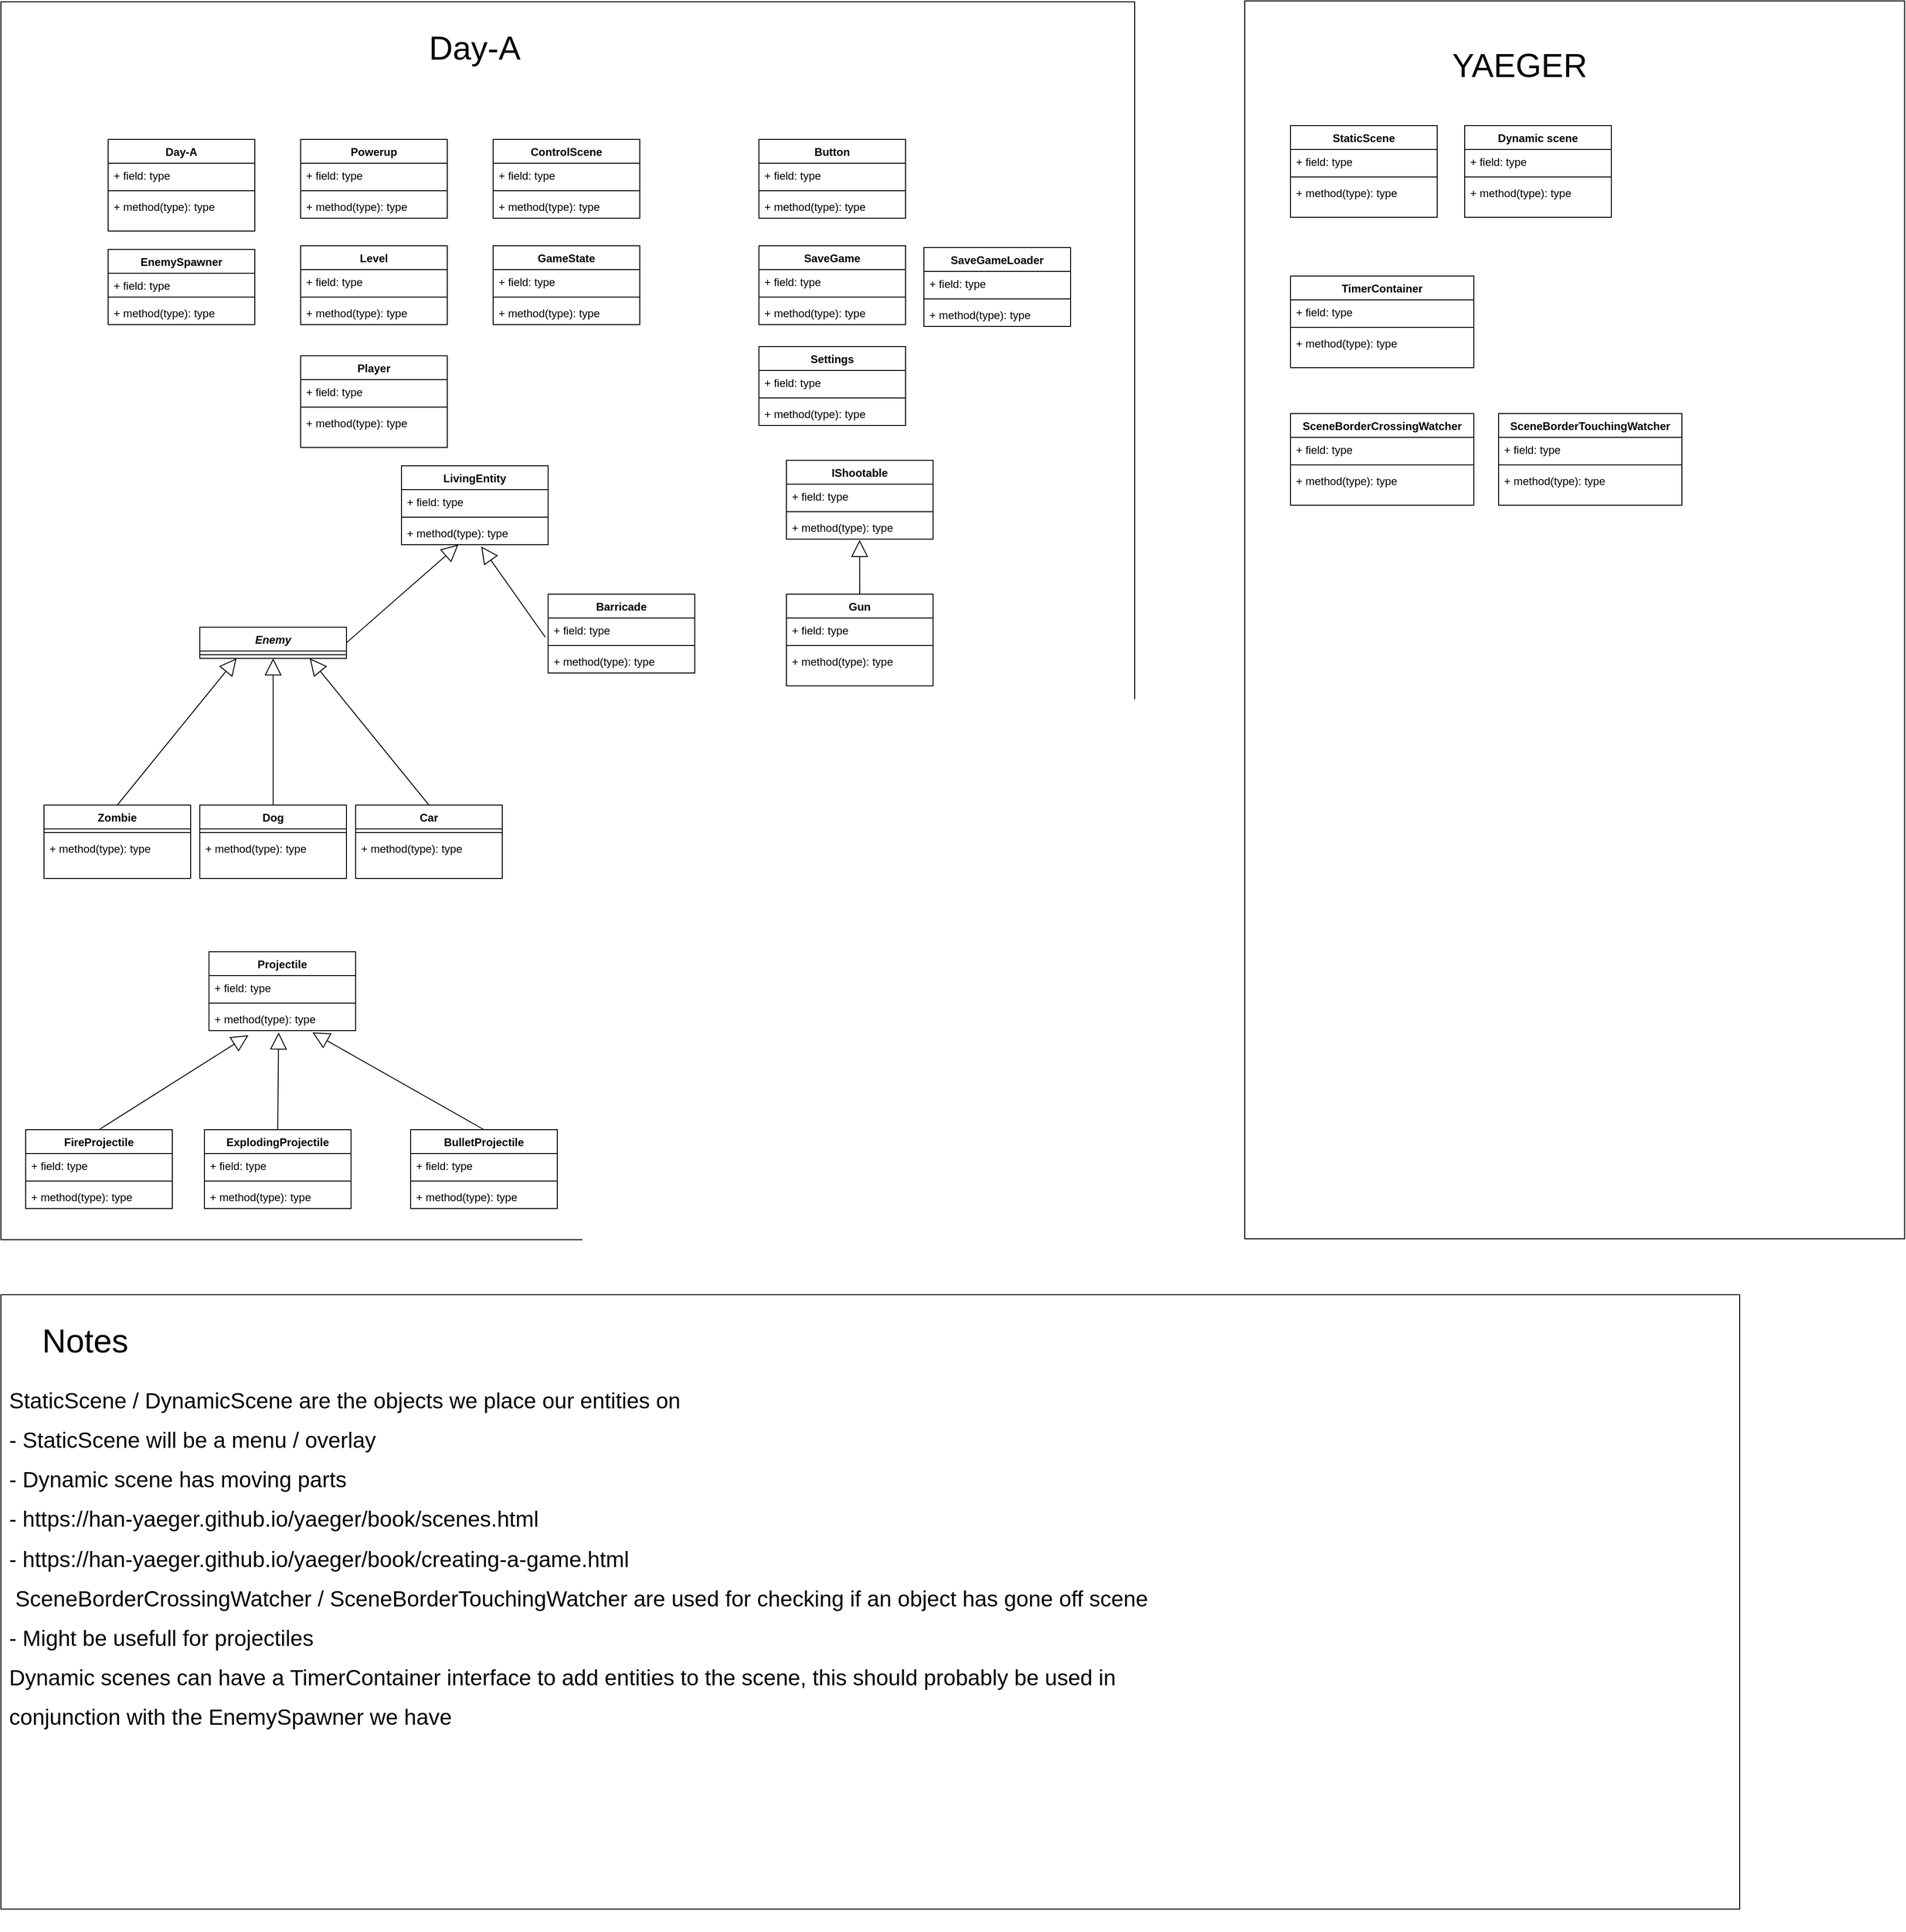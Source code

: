 <mxfile version="16.6.6" type="device"><diagram id="5LoccgN61xPdY9y1L4pC" name="Page-1"><mxGraphModel dx="3773" dy="2786" grid="1" gridSize="10" guides="1" tooltips="1" connect="1" arrows="1" fold="1" page="1" pageScale="1" pageWidth="827" pageHeight="1169" math="0" shadow="0"><root><mxCell id="0"/><mxCell id="1" parent="0"/><mxCell id="yVR33be_TMwlWNIB3A---3" value="" style="rounded=0;whiteSpace=wrap;html=1;fontSize=36;" vertex="1" parent="1"><mxGeometry x="530" y="-181" width="720" height="1350" as="geometry"/></mxCell><mxCell id="yVR33be_TMwlWNIB3A---1" value="" style="rounded=0;whiteSpace=wrap;html=1;" vertex="1" parent="1"><mxGeometry x="-827" y="-180" width="1237" height="1350" as="geometry"/></mxCell><mxCell id="rRgUCX8sxpJ9eBNvkMSi-1" value="Day-A" style="swimlane;fontStyle=1;align=center;verticalAlign=top;childLayout=stackLayout;horizontal=1;startSize=26;horizontalStack=0;resizeParent=1;resizeParentMax=0;resizeLast=0;collapsible=1;marginBottom=0;" parent="1" vertex="1"><mxGeometry x="-710" y="-30" width="160" height="100" as="geometry"/></mxCell><mxCell id="rRgUCX8sxpJ9eBNvkMSi-2" value="+ field: type" style="text;strokeColor=none;fillColor=none;align=left;verticalAlign=top;spacingLeft=4;spacingRight=4;overflow=hidden;rotatable=0;points=[[0,0.5],[1,0.5]];portConstraint=eastwest;" parent="rRgUCX8sxpJ9eBNvkMSi-1" vertex="1"><mxGeometry y="26" width="160" height="26" as="geometry"/></mxCell><mxCell id="rRgUCX8sxpJ9eBNvkMSi-3" value="" style="line;strokeWidth=1;fillColor=none;align=left;verticalAlign=middle;spacingTop=-1;spacingLeft=3;spacingRight=3;rotatable=0;labelPosition=right;points=[];portConstraint=eastwest;" parent="rRgUCX8sxpJ9eBNvkMSi-1" vertex="1"><mxGeometry y="52" width="160" height="8" as="geometry"/></mxCell><mxCell id="rRgUCX8sxpJ9eBNvkMSi-4" value="+ method(type): type" style="text;strokeColor=none;fillColor=none;align=left;verticalAlign=top;spacingLeft=4;spacingRight=4;overflow=hidden;rotatable=0;points=[[0,0.5],[1,0.5]];portConstraint=eastwest;" parent="rRgUCX8sxpJ9eBNvkMSi-1" vertex="1"><mxGeometry y="60" width="160" height="40" as="geometry"/></mxCell><mxCell id="rRgUCX8sxpJ9eBNvkMSi-5" value="Enemy" style="swimlane;fontStyle=3;align=center;verticalAlign=top;childLayout=stackLayout;horizontal=1;startSize=26;horizontalStack=0;resizeParent=1;resizeParentMax=0;resizeLast=0;collapsible=1;marginBottom=0;" parent="1" vertex="1"><mxGeometry x="-610" y="502" width="160" height="34" as="geometry"/></mxCell><mxCell id="rRgUCX8sxpJ9eBNvkMSi-7" value="" style="line;strokeWidth=1;fillColor=none;align=left;verticalAlign=middle;spacingTop=-1;spacingLeft=3;spacingRight=3;rotatable=0;labelPosition=right;points=[];portConstraint=eastwest;" parent="rRgUCX8sxpJ9eBNvkMSi-5" vertex="1"><mxGeometry y="26" width="160" height="8" as="geometry"/></mxCell><mxCell id="rRgUCX8sxpJ9eBNvkMSi-13" value="Player" style="swimlane;fontStyle=1;align=center;verticalAlign=top;childLayout=stackLayout;horizontal=1;startSize=26;horizontalStack=0;resizeParent=1;resizeParentMax=0;resizeLast=0;collapsible=1;marginBottom=0;" parent="1" vertex="1"><mxGeometry x="-500" y="206" width="160" height="100" as="geometry"/></mxCell><mxCell id="rRgUCX8sxpJ9eBNvkMSi-14" value="+ field: type" style="text;strokeColor=none;fillColor=none;align=left;verticalAlign=top;spacingLeft=4;spacingRight=4;overflow=hidden;rotatable=0;points=[[0,0.5],[1,0.5]];portConstraint=eastwest;" parent="rRgUCX8sxpJ9eBNvkMSi-13" vertex="1"><mxGeometry y="26" width="160" height="26" as="geometry"/></mxCell><mxCell id="rRgUCX8sxpJ9eBNvkMSi-15" value="" style="line;strokeWidth=1;fillColor=none;align=left;verticalAlign=middle;spacingTop=-1;spacingLeft=3;spacingRight=3;rotatable=0;labelPosition=right;points=[];portConstraint=eastwest;" parent="rRgUCX8sxpJ9eBNvkMSi-13" vertex="1"><mxGeometry y="52" width="160" height="8" as="geometry"/></mxCell><mxCell id="rRgUCX8sxpJ9eBNvkMSi-16" value="+ method(type): type" style="text;strokeColor=none;fillColor=none;align=left;verticalAlign=top;spacingLeft=4;spacingRight=4;overflow=hidden;rotatable=0;points=[[0,0.5],[1,0.5]];portConstraint=eastwest;" parent="rRgUCX8sxpJ9eBNvkMSi-13" vertex="1"><mxGeometry y="60" width="160" height="40" as="geometry"/></mxCell><mxCell id="rRgUCX8sxpJ9eBNvkMSi-17" value="Barricade" style="swimlane;fontStyle=1;align=center;verticalAlign=top;childLayout=stackLayout;horizontal=1;startSize=26;horizontalStack=0;resizeParent=1;resizeParentMax=0;resizeLast=0;collapsible=1;marginBottom=0;" parent="1" vertex="1"><mxGeometry x="-230" y="466" width="160" height="86" as="geometry"/></mxCell><mxCell id="rRgUCX8sxpJ9eBNvkMSi-18" value="+ field: type" style="text;strokeColor=none;fillColor=none;align=left;verticalAlign=top;spacingLeft=4;spacingRight=4;overflow=hidden;rotatable=0;points=[[0,0.5],[1,0.5]];portConstraint=eastwest;" parent="rRgUCX8sxpJ9eBNvkMSi-17" vertex="1"><mxGeometry y="26" width="160" height="26" as="geometry"/></mxCell><mxCell id="rRgUCX8sxpJ9eBNvkMSi-19" value="" style="line;strokeWidth=1;fillColor=none;align=left;verticalAlign=middle;spacingTop=-1;spacingLeft=3;spacingRight=3;rotatable=0;labelPosition=right;points=[];portConstraint=eastwest;" parent="rRgUCX8sxpJ9eBNvkMSi-17" vertex="1"><mxGeometry y="52" width="160" height="8" as="geometry"/></mxCell><mxCell id="rRgUCX8sxpJ9eBNvkMSi-20" value="+ method(type): type" style="text;strokeColor=none;fillColor=none;align=left;verticalAlign=top;spacingLeft=4;spacingRight=4;overflow=hidden;rotatable=0;points=[[0,0.5],[1,0.5]];portConstraint=eastwest;" parent="rRgUCX8sxpJ9eBNvkMSi-17" vertex="1"><mxGeometry y="60" width="160" height="26" as="geometry"/></mxCell><mxCell id="rRgUCX8sxpJ9eBNvkMSi-21" value="Level" style="swimlane;fontStyle=1;align=center;verticalAlign=top;childLayout=stackLayout;horizontal=1;startSize=26;horizontalStack=0;resizeParent=1;resizeParentMax=0;resizeLast=0;collapsible=1;marginBottom=0;" parent="1" vertex="1"><mxGeometry x="-500" y="86" width="160" height="86" as="geometry"/></mxCell><mxCell id="rRgUCX8sxpJ9eBNvkMSi-22" value="+ field: type" style="text;strokeColor=none;fillColor=none;align=left;verticalAlign=top;spacingLeft=4;spacingRight=4;overflow=hidden;rotatable=0;points=[[0,0.5],[1,0.5]];portConstraint=eastwest;" parent="rRgUCX8sxpJ9eBNvkMSi-21" vertex="1"><mxGeometry y="26" width="160" height="26" as="geometry"/></mxCell><mxCell id="rRgUCX8sxpJ9eBNvkMSi-23" value="" style="line;strokeWidth=1;fillColor=none;align=left;verticalAlign=middle;spacingTop=-1;spacingLeft=3;spacingRight=3;rotatable=0;labelPosition=right;points=[];portConstraint=eastwest;" parent="rRgUCX8sxpJ9eBNvkMSi-21" vertex="1"><mxGeometry y="52" width="160" height="8" as="geometry"/></mxCell><mxCell id="rRgUCX8sxpJ9eBNvkMSi-24" value="+ method(type): type" style="text;strokeColor=none;fillColor=none;align=left;verticalAlign=top;spacingLeft=4;spacingRight=4;overflow=hidden;rotatable=0;points=[[0,0.5],[1,0.5]];portConstraint=eastwest;" parent="rRgUCX8sxpJ9eBNvkMSi-21" vertex="1"><mxGeometry y="60" width="160" height="26" as="geometry"/></mxCell><mxCell id="rRgUCX8sxpJ9eBNvkMSi-25" value="EnemySpawner" style="swimlane;fontStyle=1;align=center;verticalAlign=top;childLayout=stackLayout;horizontal=1;startSize=26;horizontalStack=0;resizeParent=1;resizeParentMax=0;resizeLast=0;collapsible=1;marginBottom=0;" parent="1" vertex="1"><mxGeometry x="-710" y="90" width="160" height="82" as="geometry"/></mxCell><mxCell id="rRgUCX8sxpJ9eBNvkMSi-26" value="+ field: type" style="text;strokeColor=none;fillColor=none;align=left;verticalAlign=top;spacingLeft=4;spacingRight=4;overflow=hidden;rotatable=0;points=[[0,0.5],[1,0.5]];portConstraint=eastwest;" parent="rRgUCX8sxpJ9eBNvkMSi-25" vertex="1"><mxGeometry y="26" width="160" height="22" as="geometry"/></mxCell><mxCell id="rRgUCX8sxpJ9eBNvkMSi-27" value="" style="line;strokeWidth=1;fillColor=none;align=left;verticalAlign=middle;spacingTop=-1;spacingLeft=3;spacingRight=3;rotatable=0;labelPosition=right;points=[];portConstraint=eastwest;" parent="rRgUCX8sxpJ9eBNvkMSi-25" vertex="1"><mxGeometry y="48" width="160" height="8" as="geometry"/></mxCell><mxCell id="rRgUCX8sxpJ9eBNvkMSi-28" value="+ method(type): type" style="text;strokeColor=none;fillColor=none;align=left;verticalAlign=top;spacingLeft=4;spacingRight=4;overflow=hidden;rotatable=0;points=[[0,0.5],[1,0.5]];portConstraint=eastwest;" parent="rRgUCX8sxpJ9eBNvkMSi-25" vertex="1"><mxGeometry y="56" width="160" height="26" as="geometry"/></mxCell><mxCell id="rRgUCX8sxpJ9eBNvkMSi-29" value="Projectile&#xA;" style="swimlane;fontStyle=1;align=center;verticalAlign=top;childLayout=stackLayout;horizontal=1;startSize=26;horizontalStack=0;resizeParent=1;resizeParentMax=0;resizeLast=0;collapsible=1;marginBottom=0;" parent="1" vertex="1"><mxGeometry x="-600" y="856" width="160" height="86" as="geometry"/></mxCell><mxCell id="rRgUCX8sxpJ9eBNvkMSi-30" value="+ field: type" style="text;strokeColor=none;fillColor=none;align=left;verticalAlign=top;spacingLeft=4;spacingRight=4;overflow=hidden;rotatable=0;points=[[0,0.5],[1,0.5]];portConstraint=eastwest;" parent="rRgUCX8sxpJ9eBNvkMSi-29" vertex="1"><mxGeometry y="26" width="160" height="26" as="geometry"/></mxCell><mxCell id="rRgUCX8sxpJ9eBNvkMSi-31" value="" style="line;strokeWidth=1;fillColor=none;align=left;verticalAlign=middle;spacingTop=-1;spacingLeft=3;spacingRight=3;rotatable=0;labelPosition=right;points=[];portConstraint=eastwest;" parent="rRgUCX8sxpJ9eBNvkMSi-29" vertex="1"><mxGeometry y="52" width="160" height="8" as="geometry"/></mxCell><mxCell id="rRgUCX8sxpJ9eBNvkMSi-32" value="+ method(type): type" style="text;strokeColor=none;fillColor=none;align=left;verticalAlign=top;spacingLeft=4;spacingRight=4;overflow=hidden;rotatable=0;points=[[0,0.5],[1,0.5]];portConstraint=eastwest;" parent="rRgUCX8sxpJ9eBNvkMSi-29" vertex="1"><mxGeometry y="60" width="160" height="26" as="geometry"/></mxCell><mxCell id="rRgUCX8sxpJ9eBNvkMSi-33" value="Powerup" style="swimlane;fontStyle=1;align=center;verticalAlign=top;childLayout=stackLayout;horizontal=1;startSize=26;horizontalStack=0;resizeParent=1;resizeParentMax=0;resizeLast=0;collapsible=1;marginBottom=0;" parent="1" vertex="1"><mxGeometry x="-500" y="-30" width="160" height="86" as="geometry"/></mxCell><mxCell id="rRgUCX8sxpJ9eBNvkMSi-34" value="+ field: type" style="text;strokeColor=none;fillColor=none;align=left;verticalAlign=top;spacingLeft=4;spacingRight=4;overflow=hidden;rotatable=0;points=[[0,0.5],[1,0.5]];portConstraint=eastwest;" parent="rRgUCX8sxpJ9eBNvkMSi-33" vertex="1"><mxGeometry y="26" width="160" height="26" as="geometry"/></mxCell><mxCell id="rRgUCX8sxpJ9eBNvkMSi-35" value="" style="line;strokeWidth=1;fillColor=none;align=left;verticalAlign=middle;spacingTop=-1;spacingLeft=3;spacingRight=3;rotatable=0;labelPosition=right;points=[];portConstraint=eastwest;" parent="rRgUCX8sxpJ9eBNvkMSi-33" vertex="1"><mxGeometry y="52" width="160" height="8" as="geometry"/></mxCell><mxCell id="rRgUCX8sxpJ9eBNvkMSi-36" value="+ method(type): type" style="text;strokeColor=none;fillColor=none;align=left;verticalAlign=top;spacingLeft=4;spacingRight=4;overflow=hidden;rotatable=0;points=[[0,0.5],[1,0.5]];portConstraint=eastwest;" parent="rRgUCX8sxpJ9eBNvkMSi-33" vertex="1"><mxGeometry y="60" width="160" height="26" as="geometry"/></mxCell><mxCell id="rRgUCX8sxpJ9eBNvkMSi-37" value="GameState&#xA;" style="swimlane;fontStyle=1;align=center;verticalAlign=top;childLayout=stackLayout;horizontal=1;startSize=26;horizontalStack=0;resizeParent=1;resizeParentMax=0;resizeLast=0;collapsible=1;marginBottom=0;" parent="1" vertex="1"><mxGeometry x="-290" y="86" width="160" height="86" as="geometry"/></mxCell><mxCell id="rRgUCX8sxpJ9eBNvkMSi-38" value="+ field: type" style="text;strokeColor=none;fillColor=none;align=left;verticalAlign=top;spacingLeft=4;spacingRight=4;overflow=hidden;rotatable=0;points=[[0,0.5],[1,0.5]];portConstraint=eastwest;" parent="rRgUCX8sxpJ9eBNvkMSi-37" vertex="1"><mxGeometry y="26" width="160" height="26" as="geometry"/></mxCell><mxCell id="rRgUCX8sxpJ9eBNvkMSi-39" value="" style="line;strokeWidth=1;fillColor=none;align=left;verticalAlign=middle;spacingTop=-1;spacingLeft=3;spacingRight=3;rotatable=0;labelPosition=right;points=[];portConstraint=eastwest;" parent="rRgUCX8sxpJ9eBNvkMSi-37" vertex="1"><mxGeometry y="52" width="160" height="8" as="geometry"/></mxCell><mxCell id="rRgUCX8sxpJ9eBNvkMSi-40" value="+ method(type): type" style="text;strokeColor=none;fillColor=none;align=left;verticalAlign=top;spacingLeft=4;spacingRight=4;overflow=hidden;rotatable=0;points=[[0,0.5],[1,0.5]];portConstraint=eastwest;" parent="rRgUCX8sxpJ9eBNvkMSi-37" vertex="1"><mxGeometry y="60" width="160" height="26" as="geometry"/></mxCell><mxCell id="rRgUCX8sxpJ9eBNvkMSi-45" value="Settings" style="swimlane;fontStyle=1;align=center;verticalAlign=top;childLayout=stackLayout;horizontal=1;startSize=26;horizontalStack=0;resizeParent=1;resizeParentMax=0;resizeLast=0;collapsible=1;marginBottom=0;" parent="1" vertex="1"><mxGeometry y="196" width="160" height="86" as="geometry"/></mxCell><mxCell id="rRgUCX8sxpJ9eBNvkMSi-46" value="+ field: type" style="text;strokeColor=none;fillColor=none;align=left;verticalAlign=top;spacingLeft=4;spacingRight=4;overflow=hidden;rotatable=0;points=[[0,0.5],[1,0.5]];portConstraint=eastwest;" parent="rRgUCX8sxpJ9eBNvkMSi-45" vertex="1"><mxGeometry y="26" width="160" height="26" as="geometry"/></mxCell><mxCell id="rRgUCX8sxpJ9eBNvkMSi-47" value="" style="line;strokeWidth=1;fillColor=none;align=left;verticalAlign=middle;spacingTop=-1;spacingLeft=3;spacingRight=3;rotatable=0;labelPosition=right;points=[];portConstraint=eastwest;" parent="rRgUCX8sxpJ9eBNvkMSi-45" vertex="1"><mxGeometry y="52" width="160" height="8" as="geometry"/></mxCell><mxCell id="rRgUCX8sxpJ9eBNvkMSi-48" value="+ method(type): type" style="text;strokeColor=none;fillColor=none;align=left;verticalAlign=top;spacingLeft=4;spacingRight=4;overflow=hidden;rotatable=0;points=[[0,0.5],[1,0.5]];portConstraint=eastwest;" parent="rRgUCX8sxpJ9eBNvkMSi-45" vertex="1"><mxGeometry y="60" width="160" height="26" as="geometry"/></mxCell><mxCell id="rRgUCX8sxpJ9eBNvkMSi-49" value="LivingEntity&#xA;" style="swimlane;fontStyle=1;align=center;verticalAlign=top;childLayout=stackLayout;horizontal=1;startSize=26;horizontalStack=0;resizeParent=1;resizeParentMax=0;resizeLast=0;collapsible=1;marginBottom=0;" parent="1" vertex="1"><mxGeometry x="-390" y="326" width="160" height="86" as="geometry"/></mxCell><mxCell id="rRgUCX8sxpJ9eBNvkMSi-50" value="+ field: type" style="text;strokeColor=none;fillColor=none;align=left;verticalAlign=top;spacingLeft=4;spacingRight=4;overflow=hidden;rotatable=0;points=[[0,0.5],[1,0.5]];portConstraint=eastwest;" parent="rRgUCX8sxpJ9eBNvkMSi-49" vertex="1"><mxGeometry y="26" width="160" height="26" as="geometry"/></mxCell><mxCell id="rRgUCX8sxpJ9eBNvkMSi-51" value="" style="line;strokeWidth=1;fillColor=none;align=left;verticalAlign=middle;spacingTop=-1;spacingLeft=3;spacingRight=3;rotatable=0;labelPosition=right;points=[];portConstraint=eastwest;" parent="rRgUCX8sxpJ9eBNvkMSi-49" vertex="1"><mxGeometry y="52" width="160" height="8" as="geometry"/></mxCell><mxCell id="rRgUCX8sxpJ9eBNvkMSi-52" value="+ method(type): type" style="text;strokeColor=none;fillColor=none;align=left;verticalAlign=top;spacingLeft=4;spacingRight=4;overflow=hidden;rotatable=0;points=[[0,0.5],[1,0.5]];portConstraint=eastwest;" parent="rRgUCX8sxpJ9eBNvkMSi-49" vertex="1"><mxGeometry y="60" width="160" height="26" as="geometry"/></mxCell><mxCell id="rRgUCX8sxpJ9eBNvkMSi-53" value="Button&#xA;" style="swimlane;fontStyle=1;align=center;verticalAlign=top;childLayout=stackLayout;horizontal=1;startSize=26;horizontalStack=0;resizeParent=1;resizeParentMax=0;resizeLast=0;collapsible=1;marginBottom=0;" parent="1" vertex="1"><mxGeometry y="-30" width="160" height="86" as="geometry"/></mxCell><mxCell id="rRgUCX8sxpJ9eBNvkMSi-54" value="+ field: type" style="text;strokeColor=none;fillColor=none;align=left;verticalAlign=top;spacingLeft=4;spacingRight=4;overflow=hidden;rotatable=0;points=[[0,0.5],[1,0.5]];portConstraint=eastwest;" parent="rRgUCX8sxpJ9eBNvkMSi-53" vertex="1"><mxGeometry y="26" width="160" height="26" as="geometry"/></mxCell><mxCell id="rRgUCX8sxpJ9eBNvkMSi-55" value="" style="line;strokeWidth=1;fillColor=none;align=left;verticalAlign=middle;spacingTop=-1;spacingLeft=3;spacingRight=3;rotatable=0;labelPosition=right;points=[];portConstraint=eastwest;" parent="rRgUCX8sxpJ9eBNvkMSi-53" vertex="1"><mxGeometry y="52" width="160" height="8" as="geometry"/></mxCell><mxCell id="rRgUCX8sxpJ9eBNvkMSi-56" value="+ method(type): type" style="text;strokeColor=none;fillColor=none;align=left;verticalAlign=top;spacingLeft=4;spacingRight=4;overflow=hidden;rotatable=0;points=[[0,0.5],[1,0.5]];portConstraint=eastwest;" parent="rRgUCX8sxpJ9eBNvkMSi-53" vertex="1"><mxGeometry y="60" width="160" height="26" as="geometry"/></mxCell><mxCell id="rRgUCX8sxpJ9eBNvkMSi-57" value="SaveGame" style="swimlane;fontStyle=1;align=center;verticalAlign=top;childLayout=stackLayout;horizontal=1;startSize=26;horizontalStack=0;resizeParent=1;resizeParentMax=0;resizeLast=0;collapsible=1;marginBottom=0;" parent="1" vertex="1"><mxGeometry y="86" width="160" height="86" as="geometry"/></mxCell><mxCell id="rRgUCX8sxpJ9eBNvkMSi-58" value="+ field: type" style="text;strokeColor=none;fillColor=none;align=left;verticalAlign=top;spacingLeft=4;spacingRight=4;overflow=hidden;rotatable=0;points=[[0,0.5],[1,0.5]];portConstraint=eastwest;" parent="rRgUCX8sxpJ9eBNvkMSi-57" vertex="1"><mxGeometry y="26" width="160" height="26" as="geometry"/></mxCell><mxCell id="rRgUCX8sxpJ9eBNvkMSi-59" value="" style="line;strokeWidth=1;fillColor=none;align=left;verticalAlign=middle;spacingTop=-1;spacingLeft=3;spacingRight=3;rotatable=0;labelPosition=right;points=[];portConstraint=eastwest;" parent="rRgUCX8sxpJ9eBNvkMSi-57" vertex="1"><mxGeometry y="52" width="160" height="8" as="geometry"/></mxCell><mxCell id="rRgUCX8sxpJ9eBNvkMSi-60" value="+ method(type): type" style="text;strokeColor=none;fillColor=none;align=left;verticalAlign=top;spacingLeft=4;spacingRight=4;overflow=hidden;rotatable=0;points=[[0,0.5],[1,0.5]];portConstraint=eastwest;" parent="rRgUCX8sxpJ9eBNvkMSi-57" vertex="1"><mxGeometry y="60" width="160" height="26" as="geometry"/></mxCell><mxCell id="rRgUCX8sxpJ9eBNvkMSi-63" value="ControlScene" style="swimlane;fontStyle=1;align=center;verticalAlign=top;childLayout=stackLayout;horizontal=1;startSize=26;horizontalStack=0;resizeParent=1;resizeParentMax=0;resizeLast=0;collapsible=1;marginBottom=0;" parent="1" vertex="1"><mxGeometry x="-290" y="-30" width="160" height="86" as="geometry"/></mxCell><mxCell id="rRgUCX8sxpJ9eBNvkMSi-64" value="+ field: type" style="text;strokeColor=none;fillColor=none;align=left;verticalAlign=top;spacingLeft=4;spacingRight=4;overflow=hidden;rotatable=0;points=[[0,0.5],[1,0.5]];portConstraint=eastwest;" parent="rRgUCX8sxpJ9eBNvkMSi-63" vertex="1"><mxGeometry y="26" width="160" height="26" as="geometry"/></mxCell><mxCell id="rRgUCX8sxpJ9eBNvkMSi-65" value="" style="line;strokeWidth=1;fillColor=none;align=left;verticalAlign=middle;spacingTop=-1;spacingLeft=3;spacingRight=3;rotatable=0;labelPosition=right;points=[];portConstraint=eastwest;" parent="rRgUCX8sxpJ9eBNvkMSi-63" vertex="1"><mxGeometry y="52" width="160" height="8" as="geometry"/></mxCell><mxCell id="rRgUCX8sxpJ9eBNvkMSi-66" value="+ method(type): type" style="text;strokeColor=none;fillColor=none;align=left;verticalAlign=top;spacingLeft=4;spacingRight=4;overflow=hidden;rotatable=0;points=[[0,0.5],[1,0.5]];portConstraint=eastwest;" parent="rRgUCX8sxpJ9eBNvkMSi-63" vertex="1"><mxGeometry y="60" width="160" height="26" as="geometry"/></mxCell><mxCell id="rRgUCX8sxpJ9eBNvkMSi-75" value="Zombie" style="swimlane;fontStyle=1;align=center;verticalAlign=top;childLayout=stackLayout;horizontal=1;startSize=26;horizontalStack=0;resizeParent=1;resizeParentMax=0;resizeLast=0;collapsible=1;marginBottom=0;" parent="1" vertex="1"><mxGeometry x="-780" y="696" width="160" height="80" as="geometry"/></mxCell><mxCell id="rRgUCX8sxpJ9eBNvkMSi-76" value="" style="line;strokeWidth=1;fillColor=none;align=left;verticalAlign=middle;spacingTop=-1;spacingLeft=3;spacingRight=3;rotatable=0;labelPosition=right;points=[];portConstraint=eastwest;" parent="rRgUCX8sxpJ9eBNvkMSi-75" vertex="1"><mxGeometry y="26" width="160" height="8" as="geometry"/></mxCell><mxCell id="rRgUCX8sxpJ9eBNvkMSi-77" value="+ method(type): type" style="text;strokeColor=none;fillColor=none;align=left;verticalAlign=top;spacingLeft=4;spacingRight=4;overflow=hidden;rotatable=0;points=[[0,0.5],[1,0.5]];portConstraint=eastwest;" parent="rRgUCX8sxpJ9eBNvkMSi-75" vertex="1"><mxGeometry y="34" width="160" height="46" as="geometry"/></mxCell><mxCell id="rRgUCX8sxpJ9eBNvkMSi-78" value="Car&#xA;" style="swimlane;fontStyle=1;align=center;verticalAlign=top;childLayout=stackLayout;horizontal=1;startSize=26;horizontalStack=0;resizeParent=1;resizeParentMax=0;resizeLast=0;collapsible=1;marginBottom=0;" parent="1" vertex="1"><mxGeometry x="-440" y="696" width="160" height="80" as="geometry"/></mxCell><mxCell id="rRgUCX8sxpJ9eBNvkMSi-79" value="" style="line;strokeWidth=1;fillColor=none;align=left;verticalAlign=middle;spacingTop=-1;spacingLeft=3;spacingRight=3;rotatable=0;labelPosition=right;points=[];portConstraint=eastwest;" parent="rRgUCX8sxpJ9eBNvkMSi-78" vertex="1"><mxGeometry y="26" width="160" height="8" as="geometry"/></mxCell><mxCell id="rRgUCX8sxpJ9eBNvkMSi-80" value="+ method(type): type" style="text;strokeColor=none;fillColor=none;align=left;verticalAlign=top;spacingLeft=4;spacingRight=4;overflow=hidden;rotatable=0;points=[[0,0.5],[1,0.5]];portConstraint=eastwest;" parent="rRgUCX8sxpJ9eBNvkMSi-78" vertex="1"><mxGeometry y="34" width="160" height="46" as="geometry"/></mxCell><mxCell id="rRgUCX8sxpJ9eBNvkMSi-81" value="Dog" style="swimlane;fontStyle=1;align=center;verticalAlign=top;childLayout=stackLayout;horizontal=1;startSize=26;horizontalStack=0;resizeParent=1;resizeParentMax=0;resizeLast=0;collapsible=1;marginBottom=0;" parent="1" vertex="1"><mxGeometry x="-610" y="696" width="160" height="80" as="geometry"/></mxCell><mxCell id="rRgUCX8sxpJ9eBNvkMSi-82" value="" style="line;strokeWidth=1;fillColor=none;align=left;verticalAlign=middle;spacingTop=-1;spacingLeft=3;spacingRight=3;rotatable=0;labelPosition=right;points=[];portConstraint=eastwest;" parent="rRgUCX8sxpJ9eBNvkMSi-81" vertex="1"><mxGeometry y="26" width="160" height="8" as="geometry"/></mxCell><mxCell id="rRgUCX8sxpJ9eBNvkMSi-83" value="+ method(type): type" style="text;strokeColor=none;fillColor=none;align=left;verticalAlign=top;spacingLeft=4;spacingRight=4;overflow=hidden;rotatable=0;points=[[0,0.5],[1,0.5]];portConstraint=eastwest;" parent="rRgUCX8sxpJ9eBNvkMSi-81" vertex="1"><mxGeometry y="34" width="160" height="46" as="geometry"/></mxCell><mxCell id="rRgUCX8sxpJ9eBNvkMSi-92" value="BulletProjectile&#xA;" style="swimlane;fontStyle=1;align=center;verticalAlign=top;childLayout=stackLayout;horizontal=1;startSize=26;horizontalStack=0;resizeParent=1;resizeParentMax=0;resizeLast=0;collapsible=1;marginBottom=0;" parent="1" vertex="1"><mxGeometry x="-380" y="1050" width="160" height="86" as="geometry"/></mxCell><mxCell id="rRgUCX8sxpJ9eBNvkMSi-93" value="+ field: type" style="text;strokeColor=none;fillColor=none;align=left;verticalAlign=top;spacingLeft=4;spacingRight=4;overflow=hidden;rotatable=0;points=[[0,0.5],[1,0.5]];portConstraint=eastwest;" parent="rRgUCX8sxpJ9eBNvkMSi-92" vertex="1"><mxGeometry y="26" width="160" height="26" as="geometry"/></mxCell><mxCell id="rRgUCX8sxpJ9eBNvkMSi-94" value="" style="line;strokeWidth=1;fillColor=none;align=left;verticalAlign=middle;spacingTop=-1;spacingLeft=3;spacingRight=3;rotatable=0;labelPosition=right;points=[];portConstraint=eastwest;" parent="rRgUCX8sxpJ9eBNvkMSi-92" vertex="1"><mxGeometry y="52" width="160" height="8" as="geometry"/></mxCell><mxCell id="rRgUCX8sxpJ9eBNvkMSi-95" value="+ method(type): type" style="text;strokeColor=none;fillColor=none;align=left;verticalAlign=top;spacingLeft=4;spacingRight=4;overflow=hidden;rotatable=0;points=[[0,0.5],[1,0.5]];portConstraint=eastwest;" parent="rRgUCX8sxpJ9eBNvkMSi-92" vertex="1"><mxGeometry y="60" width="160" height="26" as="geometry"/></mxCell><mxCell id="rRgUCX8sxpJ9eBNvkMSi-96" value="ExplodingProjectile" style="swimlane;fontStyle=1;align=center;verticalAlign=top;childLayout=stackLayout;horizontal=1;startSize=26;horizontalStack=0;resizeParent=1;resizeParentMax=0;resizeLast=0;collapsible=1;marginBottom=0;" parent="1" vertex="1"><mxGeometry x="-605" y="1050" width="160" height="86" as="geometry"/></mxCell><mxCell id="rRgUCX8sxpJ9eBNvkMSi-97" value="+ field: type" style="text;strokeColor=none;fillColor=none;align=left;verticalAlign=top;spacingLeft=4;spacingRight=4;overflow=hidden;rotatable=0;points=[[0,0.5],[1,0.5]];portConstraint=eastwest;" parent="rRgUCX8sxpJ9eBNvkMSi-96" vertex="1"><mxGeometry y="26" width="160" height="26" as="geometry"/></mxCell><mxCell id="rRgUCX8sxpJ9eBNvkMSi-98" value="" style="line;strokeWidth=1;fillColor=none;align=left;verticalAlign=middle;spacingTop=-1;spacingLeft=3;spacingRight=3;rotatable=0;labelPosition=right;points=[];portConstraint=eastwest;" parent="rRgUCX8sxpJ9eBNvkMSi-96" vertex="1"><mxGeometry y="52" width="160" height="8" as="geometry"/></mxCell><mxCell id="rRgUCX8sxpJ9eBNvkMSi-99" value="+ method(type): type" style="text;strokeColor=none;fillColor=none;align=left;verticalAlign=top;spacingLeft=4;spacingRight=4;overflow=hidden;rotatable=0;points=[[0,0.5],[1,0.5]];portConstraint=eastwest;" parent="rRgUCX8sxpJ9eBNvkMSi-96" vertex="1"><mxGeometry y="60" width="160" height="26" as="geometry"/></mxCell><mxCell id="rRgUCX8sxpJ9eBNvkMSi-100" value="FireProjectile" style="swimlane;fontStyle=1;align=center;verticalAlign=top;childLayout=stackLayout;horizontal=1;startSize=26;horizontalStack=0;resizeParent=1;resizeParentMax=0;resizeLast=0;collapsible=1;marginBottom=0;" parent="1" vertex="1"><mxGeometry x="-800" y="1050" width="160" height="86" as="geometry"/></mxCell><mxCell id="rRgUCX8sxpJ9eBNvkMSi-101" value="+ field: type" style="text;strokeColor=none;fillColor=none;align=left;verticalAlign=top;spacingLeft=4;spacingRight=4;overflow=hidden;rotatable=0;points=[[0,0.5],[1,0.5]];portConstraint=eastwest;" parent="rRgUCX8sxpJ9eBNvkMSi-100" vertex="1"><mxGeometry y="26" width="160" height="26" as="geometry"/></mxCell><mxCell id="rRgUCX8sxpJ9eBNvkMSi-102" value="" style="line;strokeWidth=1;fillColor=none;align=left;verticalAlign=middle;spacingTop=-1;spacingLeft=3;spacingRight=3;rotatable=0;labelPosition=right;points=[];portConstraint=eastwest;" parent="rRgUCX8sxpJ9eBNvkMSi-100" vertex="1"><mxGeometry y="52" width="160" height="8" as="geometry"/></mxCell><mxCell id="rRgUCX8sxpJ9eBNvkMSi-103" value="+ method(type): type" style="text;strokeColor=none;fillColor=none;align=left;verticalAlign=top;spacingLeft=4;spacingRight=4;overflow=hidden;rotatable=0;points=[[0,0.5],[1,0.5]];portConstraint=eastwest;" parent="rRgUCX8sxpJ9eBNvkMSi-100" vertex="1"><mxGeometry y="60" width="160" height="26" as="geometry"/></mxCell><mxCell id="rRgUCX8sxpJ9eBNvkMSi-108" value="Gun" style="swimlane;fontStyle=1;align=center;verticalAlign=top;childLayout=stackLayout;horizontal=1;startSize=26;horizontalStack=0;resizeParent=1;resizeParentMax=0;resizeLast=0;collapsible=1;marginBottom=0;" parent="1" vertex="1"><mxGeometry x="30" y="466" width="160" height="100" as="geometry"/></mxCell><mxCell id="rRgUCX8sxpJ9eBNvkMSi-109" value="+ field: type" style="text;strokeColor=none;fillColor=none;align=left;verticalAlign=top;spacingLeft=4;spacingRight=4;overflow=hidden;rotatable=0;points=[[0,0.5],[1,0.5]];portConstraint=eastwest;" parent="rRgUCX8sxpJ9eBNvkMSi-108" vertex="1"><mxGeometry y="26" width="160" height="26" as="geometry"/></mxCell><mxCell id="rRgUCX8sxpJ9eBNvkMSi-110" value="" style="line;strokeWidth=1;fillColor=none;align=left;verticalAlign=middle;spacingTop=-1;spacingLeft=3;spacingRight=3;rotatable=0;labelPosition=right;points=[];portConstraint=eastwest;" parent="rRgUCX8sxpJ9eBNvkMSi-108" vertex="1"><mxGeometry y="52" width="160" height="8" as="geometry"/></mxCell><mxCell id="rRgUCX8sxpJ9eBNvkMSi-111" value="+ method(type): type" style="text;strokeColor=none;fillColor=none;align=left;verticalAlign=top;spacingLeft=4;spacingRight=4;overflow=hidden;rotatable=0;points=[[0,0.5],[1,0.5]];portConstraint=eastwest;" parent="rRgUCX8sxpJ9eBNvkMSi-108" vertex="1"><mxGeometry y="60" width="160" height="40" as="geometry"/></mxCell><mxCell id="rRgUCX8sxpJ9eBNvkMSi-124" value="" style="endArrow=block;endSize=16;endFill=0;html=1;rounded=0;exitX=0.5;exitY=0;exitDx=0;exitDy=0;entryX=0.25;entryY=1;entryDx=0;entryDy=0;" parent="1" source="rRgUCX8sxpJ9eBNvkMSi-75" target="rRgUCX8sxpJ9eBNvkMSi-5" edge="1"><mxGeometry width="160" relative="1" as="geometry"><mxPoint x="90" y="566" as="sourcePoint"/><mxPoint x="-274.96" y="590.002" as="targetPoint"/></mxGeometry></mxCell><mxCell id="rRgUCX8sxpJ9eBNvkMSi-125" value="" style="endArrow=block;endSize=16;endFill=0;html=1;rounded=0;exitX=0.5;exitY=0;exitDx=0;exitDy=0;entryX=0.5;entryY=1;entryDx=0;entryDy=0;" parent="1" source="rRgUCX8sxpJ9eBNvkMSi-81" target="rRgUCX8sxpJ9eBNvkMSi-5" edge="1"><mxGeometry width="160" relative="1" as="geometry"><mxPoint x="-420" y="706" as="sourcePoint"/><mxPoint x="-258" y="588.99" as="targetPoint"/></mxGeometry></mxCell><mxCell id="rRgUCX8sxpJ9eBNvkMSi-126" value="" style="endArrow=block;endSize=16;endFill=0;html=1;rounded=0;exitX=0.5;exitY=0;exitDx=0;exitDy=0;entryX=0.75;entryY=1;entryDx=0;entryDy=0;" parent="1" source="rRgUCX8sxpJ9eBNvkMSi-78" target="rRgUCX8sxpJ9eBNvkMSi-5" edge="1"><mxGeometry width="160" relative="1" as="geometry"><mxPoint x="-250" y="706" as="sourcePoint"/><mxPoint x="-230" y="536" as="targetPoint"/></mxGeometry></mxCell><mxCell id="rRgUCX8sxpJ9eBNvkMSi-127" value="" style="endArrow=block;endSize=16;endFill=0;html=1;rounded=0;exitX=0.5;exitY=0;exitDx=0;exitDy=0;entryX=0.269;entryY=1.192;entryDx=0;entryDy=0;entryPerimeter=0;" parent="1" source="rRgUCX8sxpJ9eBNvkMSi-100" target="rRgUCX8sxpJ9eBNvkMSi-32" edge="1"><mxGeometry width="160" relative="1" as="geometry"><mxPoint x="-1010" y="670" as="sourcePoint"/><mxPoint x="-1008" y="572.99" as="targetPoint"/></mxGeometry></mxCell><mxCell id="rRgUCX8sxpJ9eBNvkMSi-128" value="" style="endArrow=block;endSize=16;endFill=0;html=1;rounded=0;exitX=0.5;exitY=0;exitDx=0;exitDy=0;entryX=0.475;entryY=1.077;entryDx=0;entryDy=0;entryPerimeter=0;" parent="1" source="rRgUCX8sxpJ9eBNvkMSi-96" target="rRgUCX8sxpJ9eBNvkMSi-32" edge="1"><mxGeometry width="160" relative="1" as="geometry"><mxPoint x="-1000" y="680" as="sourcePoint"/><mxPoint x="-998" y="582.99" as="targetPoint"/></mxGeometry></mxCell><mxCell id="rRgUCX8sxpJ9eBNvkMSi-129" value="" style="endArrow=block;endSize=16;endFill=0;html=1;rounded=0;exitX=0.5;exitY=0;exitDx=0;exitDy=0;entryX=0.706;entryY=1.077;entryDx=0;entryDy=0;entryPerimeter=0;" parent="1" source="rRgUCX8sxpJ9eBNvkMSi-92" target="rRgUCX8sxpJ9eBNvkMSi-32" edge="1"><mxGeometry width="160" relative="1" as="geometry"><mxPoint x="-990" y="690" as="sourcePoint"/><mxPoint x="-988" y="592.99" as="targetPoint"/></mxGeometry></mxCell><mxCell id="rRgUCX8sxpJ9eBNvkMSi-130" value="" style="endArrow=block;endSize=16;endFill=0;html=1;rounded=0;exitX=1;exitY=0.5;exitDx=0;exitDy=0;entryX=0.388;entryY=1;entryDx=0;entryDy=0;entryPerimeter=0;" parent="1" source="rRgUCX8sxpJ9eBNvkMSi-5" target="rRgUCX8sxpJ9eBNvkMSi-52" edge="1"><mxGeometry width="160" relative="1" as="geometry"><mxPoint x="-169.04" y="553.018" as="sourcePoint"/><mxPoint x="-208" y="648.99" as="targetPoint"/></mxGeometry></mxCell><mxCell id="rRgUCX8sxpJ9eBNvkMSi-131" value="" style="endArrow=block;endSize=16;endFill=0;html=1;rounded=0;exitX=-0.019;exitY=0.808;exitDx=0;exitDy=0;entryX=0.544;entryY=1.077;entryDx=0;entryDy=0;entryPerimeter=0;exitPerimeter=0;" parent="1" source="rRgUCX8sxpJ9eBNvkMSi-18" target="rRgUCX8sxpJ9eBNvkMSi-52" edge="1"><mxGeometry width="160" relative="1" as="geometry"><mxPoint x="-200" y="756" as="sourcePoint"/><mxPoint x="-198" y="658.99" as="targetPoint"/></mxGeometry></mxCell><mxCell id="yVR33be_TMwlWNIB3A---2" value="Day-A" style="text;html=1;strokeColor=none;fillColor=none;align=center;verticalAlign=middle;whiteSpace=wrap;rounded=0;fontSize=36;" vertex="1" parent="1"><mxGeometry x="-460" y="-160" width="300" height="60" as="geometry"/></mxCell><mxCell id="yVR33be_TMwlWNIB3A---4" value="&lt;div&gt;YAEGER&lt;/div&gt;" style="text;html=1;strokeColor=none;fillColor=none;align=center;verticalAlign=middle;whiteSpace=wrap;rounded=0;fontSize=36;" vertex="1" parent="1"><mxGeometry x="680" y="-141" width="300" height="60" as="geometry"/></mxCell><mxCell id="yVR33be_TMwlWNIB3A---5" value="StaticScene" style="swimlane;fontStyle=1;align=center;verticalAlign=top;childLayout=stackLayout;horizontal=1;startSize=26;horizontalStack=0;resizeParent=1;resizeParentMax=0;resizeLast=0;collapsible=1;marginBottom=0;" vertex="1" parent="1"><mxGeometry x="580" y="-45" width="160" height="100" as="geometry"/></mxCell><mxCell id="yVR33be_TMwlWNIB3A---6" value="+ field: type" style="text;strokeColor=none;fillColor=none;align=left;verticalAlign=top;spacingLeft=4;spacingRight=4;overflow=hidden;rotatable=0;points=[[0,0.5],[1,0.5]];portConstraint=eastwest;" vertex="1" parent="yVR33be_TMwlWNIB3A---5"><mxGeometry y="26" width="160" height="26" as="geometry"/></mxCell><mxCell id="yVR33be_TMwlWNIB3A---7" value="" style="line;strokeWidth=1;fillColor=none;align=left;verticalAlign=middle;spacingTop=-1;spacingLeft=3;spacingRight=3;rotatable=0;labelPosition=right;points=[];portConstraint=eastwest;" vertex="1" parent="yVR33be_TMwlWNIB3A---5"><mxGeometry y="52" width="160" height="8" as="geometry"/></mxCell><mxCell id="yVR33be_TMwlWNIB3A---8" value="+ method(type): type" style="text;strokeColor=none;fillColor=none;align=left;verticalAlign=top;spacingLeft=4;spacingRight=4;overflow=hidden;rotatable=0;points=[[0,0.5],[1,0.5]];portConstraint=eastwest;" vertex="1" parent="yVR33be_TMwlWNIB3A---5"><mxGeometry y="60" width="160" height="40" as="geometry"/></mxCell><mxCell id="yVR33be_TMwlWNIB3A---9" value="Dynamic scene" style="swimlane;fontStyle=1;align=center;verticalAlign=top;childLayout=stackLayout;horizontal=1;startSize=26;horizontalStack=0;resizeParent=1;resizeParentMax=0;resizeLast=0;collapsible=1;marginBottom=0;" vertex="1" parent="1"><mxGeometry x="770" y="-45" width="160" height="100" as="geometry"/></mxCell><mxCell id="yVR33be_TMwlWNIB3A---10" value="+ field: type" style="text;strokeColor=none;fillColor=none;align=left;verticalAlign=top;spacingLeft=4;spacingRight=4;overflow=hidden;rotatable=0;points=[[0,0.5],[1,0.5]];portConstraint=eastwest;" vertex="1" parent="yVR33be_TMwlWNIB3A---9"><mxGeometry y="26" width="160" height="26" as="geometry"/></mxCell><mxCell id="yVR33be_TMwlWNIB3A---11" value="" style="line;strokeWidth=1;fillColor=none;align=left;verticalAlign=middle;spacingTop=-1;spacingLeft=3;spacingRight=3;rotatable=0;labelPosition=right;points=[];portConstraint=eastwest;" vertex="1" parent="yVR33be_TMwlWNIB3A---9"><mxGeometry y="52" width="160" height="8" as="geometry"/></mxCell><mxCell id="yVR33be_TMwlWNIB3A---12" value="+ method(type): type" style="text;strokeColor=none;fillColor=none;align=left;verticalAlign=top;spacingLeft=4;spacingRight=4;overflow=hidden;rotatable=0;points=[[0,0.5],[1,0.5]];portConstraint=eastwest;" vertex="1" parent="yVR33be_TMwlWNIB3A---9"><mxGeometry y="60" width="160" height="40" as="geometry"/></mxCell><mxCell id="yVR33be_TMwlWNIB3A---17" value="" style="rounded=0;whiteSpace=wrap;html=1;fontSize=36;" vertex="1" parent="1"><mxGeometry x="-827" y="1230" width="1897" height="670" as="geometry"/></mxCell><mxCell id="yVR33be_TMwlWNIB3A---18" value="Notes" style="text;html=1;strokeColor=none;fillColor=none;align=center;verticalAlign=middle;whiteSpace=wrap;rounded=0;fontSize=36;" vertex="1" parent="1"><mxGeometry x="-810" y="1250" width="150" height="60" as="geometry"/></mxCell><mxCell id="yVR33be_TMwlWNIB3A---20" value="&lt;div align=&quot;left&quot;&gt;&lt;font style=&quot;font-size: 24px&quot;&gt;&lt;br&gt;&lt;/font&gt;&lt;/div&gt;&lt;div align=&quot;left&quot;&gt;&lt;font style=&quot;font-size: 24px&quot;&gt;StaticScene / DynamicScene are the objects we place our entities on&lt;/font&gt;&lt;/div&gt;&lt;div align=&quot;left&quot;&gt;&lt;font style=&quot;font-size: 24px&quot;&gt;&lt;span&gt;&#9;&lt;/span&gt;&lt;span&gt;&#9;&lt;/span&gt;- StaticScene will be a menu / overlay&lt;/font&gt;&lt;/div&gt;&lt;div align=&quot;left&quot;&gt;&lt;font style=&quot;font-size: 24px&quot;&gt;&lt;span&gt;&#9;&lt;/span&gt;&lt;span&gt;&#9;&lt;/span&gt;- Dynamic scene has moving parts &lt;br&gt;&lt;/font&gt;&lt;/div&gt;&lt;div align=&quot;left&quot;&gt;&lt;font style=&quot;font-size: 24px&quot;&gt;&lt;span&gt;&#9;&lt;/span&gt;&lt;span&gt;&#9;&lt;/span&gt;- https://han-yaeger.github.io/yaeger/book/scenes.html&lt;br&gt;&lt;/font&gt;&lt;/div&gt;&lt;div align=&quot;left&quot;&gt;&lt;font style=&quot;font-size: 24px&quot;&gt;&lt;span&gt;&#9;&lt;/span&gt;- https://han-yaeger.github.io/yaeger/book/creating-a-game.html&lt;/font&gt;&lt;/div&gt;&lt;div align=&quot;left&quot;&gt;&lt;font style=&quot;font-size: 24px&quot;&gt;&amp;nbsp;SceneBorderCrossingWatcher / SceneBorderTouchingWatcher are used for checking if an object has gone off scene&lt;/font&gt;&lt;/div&gt;&lt;div align=&quot;left&quot;&gt;&lt;font style=&quot;font-size: 24px&quot;&gt;&lt;span&gt;&#9;&lt;/span&gt;&lt;span&gt;&#9;&lt;/span&gt;- Might be usefull for projectiles&lt;br&gt;&lt;/font&gt;&lt;/div&gt;&lt;div align=&quot;left&quot;&gt;&lt;font style=&quot;font-size: 24px&quot;&gt;Dynamic scenes can have a TimerContainer interface to add entities to the scene, this should probably be used in conjunction with the EnemySpawner we have &lt;span&gt;&#9;&lt;/span&gt;&lt;br&gt;&lt;/font&gt;&lt;/div&gt;&lt;div align=&quot;left&quot;&gt;&lt;font style=&quot;font-size: 24px&quot;&gt;&lt;br&gt;&lt;/font&gt;&lt;/div&gt;&lt;div align=&quot;left&quot;&gt;&lt;font style=&quot;font-size: 24px&quot;&gt;&lt;br&gt;&lt;/font&gt;&lt;/div&gt;&lt;div align=&quot;left&quot;&gt;&lt;font style=&quot;font-size: 24px&quot;&gt;&lt;br&gt;&lt;/font&gt;&lt;/div&gt;&lt;div align=&quot;left&quot;&gt;&lt;font style=&quot;font-size: 24px&quot;&gt;&lt;br&gt;&lt;/font&gt;&lt;/div&gt;&lt;div align=&quot;left&quot;&gt;&lt;font style=&quot;font-size: 24px&quot;&gt;&lt;br&gt;&lt;/font&gt;&lt;/div&gt;" style="text;html=1;strokeColor=none;fillColor=none;align=left;verticalAlign=middle;whiteSpace=wrap;rounded=0;fontSize=36;" vertex="1" parent="1"><mxGeometry x="-820" y="1310" width="1270" height="580" as="geometry"/></mxCell><mxCell id="yVR33be_TMwlWNIB3A---21" value="SceneBorderCrossingWatcher" style="swimlane;fontStyle=1;align=center;verticalAlign=top;childLayout=stackLayout;horizontal=1;startSize=26;horizontalStack=0;resizeParent=1;resizeParentMax=0;resizeLast=0;collapsible=1;marginBottom=0;" vertex="1" parent="1"><mxGeometry x="580" y="269" width="200" height="100" as="geometry"/></mxCell><mxCell id="yVR33be_TMwlWNIB3A---22" value="+ field: type" style="text;strokeColor=none;fillColor=none;align=left;verticalAlign=top;spacingLeft=4;spacingRight=4;overflow=hidden;rotatable=0;points=[[0,0.5],[1,0.5]];portConstraint=eastwest;" vertex="1" parent="yVR33be_TMwlWNIB3A---21"><mxGeometry y="26" width="200" height="26" as="geometry"/></mxCell><mxCell id="yVR33be_TMwlWNIB3A---23" value="" style="line;strokeWidth=1;fillColor=none;align=left;verticalAlign=middle;spacingTop=-1;spacingLeft=3;spacingRight=3;rotatable=0;labelPosition=right;points=[];portConstraint=eastwest;" vertex="1" parent="yVR33be_TMwlWNIB3A---21"><mxGeometry y="52" width="200" height="8" as="geometry"/></mxCell><mxCell id="yVR33be_TMwlWNIB3A---24" value="+ method(type): type" style="text;strokeColor=none;fillColor=none;align=left;verticalAlign=top;spacingLeft=4;spacingRight=4;overflow=hidden;rotatable=0;points=[[0,0.5],[1,0.5]];portConstraint=eastwest;" vertex="1" parent="yVR33be_TMwlWNIB3A---21"><mxGeometry y="60" width="200" height="40" as="geometry"/></mxCell><mxCell id="yVR33be_TMwlWNIB3A---29" value="SceneBorderTouchingWatcher" style="swimlane;fontStyle=1;align=center;verticalAlign=top;childLayout=stackLayout;horizontal=1;startSize=26;horizontalStack=0;resizeParent=1;resizeParentMax=0;resizeLast=0;collapsible=1;marginBottom=0;" vertex="1" parent="1"><mxGeometry x="807" y="269" width="200" height="100" as="geometry"/></mxCell><mxCell id="yVR33be_TMwlWNIB3A---30" value="+ field: type" style="text;strokeColor=none;fillColor=none;align=left;verticalAlign=top;spacingLeft=4;spacingRight=4;overflow=hidden;rotatable=0;points=[[0,0.5],[1,0.5]];portConstraint=eastwest;" vertex="1" parent="yVR33be_TMwlWNIB3A---29"><mxGeometry y="26" width="200" height="26" as="geometry"/></mxCell><mxCell id="yVR33be_TMwlWNIB3A---31" value="" style="line;strokeWidth=1;fillColor=none;align=left;verticalAlign=middle;spacingTop=-1;spacingLeft=3;spacingRight=3;rotatable=0;labelPosition=right;points=[];portConstraint=eastwest;" vertex="1" parent="yVR33be_TMwlWNIB3A---29"><mxGeometry y="52" width="200" height="8" as="geometry"/></mxCell><mxCell id="yVR33be_TMwlWNIB3A---32" value="+ method(type): type" style="text;strokeColor=none;fillColor=none;align=left;verticalAlign=top;spacingLeft=4;spacingRight=4;overflow=hidden;rotatable=0;points=[[0,0.5],[1,0.5]];portConstraint=eastwest;" vertex="1" parent="yVR33be_TMwlWNIB3A---29"><mxGeometry y="60" width="200" height="40" as="geometry"/></mxCell><mxCell id="yVR33be_TMwlWNIB3A---36" value="TimerContainer" style="swimlane;fontStyle=1;align=center;verticalAlign=top;childLayout=stackLayout;horizontal=1;startSize=26;horizontalStack=0;resizeParent=1;resizeParentMax=0;resizeLast=0;collapsible=1;marginBottom=0;" vertex="1" parent="1"><mxGeometry x="580" y="119" width="200" height="100" as="geometry"/></mxCell><mxCell id="yVR33be_TMwlWNIB3A---37" value="+ field: type" style="text;strokeColor=none;fillColor=none;align=left;verticalAlign=top;spacingLeft=4;spacingRight=4;overflow=hidden;rotatable=0;points=[[0,0.5],[1,0.5]];portConstraint=eastwest;" vertex="1" parent="yVR33be_TMwlWNIB3A---36"><mxGeometry y="26" width="200" height="26" as="geometry"/></mxCell><mxCell id="yVR33be_TMwlWNIB3A---38" value="" style="line;strokeWidth=1;fillColor=none;align=left;verticalAlign=middle;spacingTop=-1;spacingLeft=3;spacingRight=3;rotatable=0;labelPosition=right;points=[];portConstraint=eastwest;" vertex="1" parent="yVR33be_TMwlWNIB3A---36"><mxGeometry y="52" width="200" height="8" as="geometry"/></mxCell><mxCell id="yVR33be_TMwlWNIB3A---39" value="+ method(type): type" style="text;strokeColor=none;fillColor=none;align=left;verticalAlign=top;spacingLeft=4;spacingRight=4;overflow=hidden;rotatable=0;points=[[0,0.5],[1,0.5]];portConstraint=eastwest;" vertex="1" parent="yVR33be_TMwlWNIB3A---36"><mxGeometry y="60" width="200" height="40" as="geometry"/></mxCell><mxCell id="yVR33be_TMwlWNIB3A---40" value="SaveGameLoader" style="swimlane;fontStyle=1;align=center;verticalAlign=top;childLayout=stackLayout;horizontal=1;startSize=26;horizontalStack=0;resizeParent=1;resizeParentMax=0;resizeLast=0;collapsible=1;marginBottom=0;" vertex="1" parent="1"><mxGeometry x="180" y="88" width="160" height="86" as="geometry"/></mxCell><mxCell id="yVR33be_TMwlWNIB3A---41" value="+ field: type" style="text;strokeColor=none;fillColor=none;align=left;verticalAlign=top;spacingLeft=4;spacingRight=4;overflow=hidden;rotatable=0;points=[[0,0.5],[1,0.5]];portConstraint=eastwest;" vertex="1" parent="yVR33be_TMwlWNIB3A---40"><mxGeometry y="26" width="160" height="26" as="geometry"/></mxCell><mxCell id="yVR33be_TMwlWNIB3A---42" value="" style="line;strokeWidth=1;fillColor=none;align=left;verticalAlign=middle;spacingTop=-1;spacingLeft=3;spacingRight=3;rotatable=0;labelPosition=right;points=[];portConstraint=eastwest;" vertex="1" parent="yVR33be_TMwlWNIB3A---40"><mxGeometry y="52" width="160" height="8" as="geometry"/></mxCell><mxCell id="yVR33be_TMwlWNIB3A---43" value="+ method(type): type" style="text;strokeColor=none;fillColor=none;align=left;verticalAlign=top;spacingLeft=4;spacingRight=4;overflow=hidden;rotatable=0;points=[[0,0.5],[1,0.5]];portConstraint=eastwest;" vertex="1" parent="yVR33be_TMwlWNIB3A---40"><mxGeometry y="60" width="160" height="26" as="geometry"/></mxCell><mxCell id="yVR33be_TMwlWNIB3A---44" value="IShootable" style="swimlane;fontStyle=1;align=center;verticalAlign=top;childLayout=stackLayout;horizontal=1;startSize=26;horizontalStack=0;resizeParent=1;resizeParentMax=0;resizeLast=0;collapsible=1;marginBottom=0;" vertex="1" parent="1"><mxGeometry x="30" y="320" width="160" height="86" as="geometry"/></mxCell><mxCell id="yVR33be_TMwlWNIB3A---45" value="+ field: type" style="text;strokeColor=none;fillColor=none;align=left;verticalAlign=top;spacingLeft=4;spacingRight=4;overflow=hidden;rotatable=0;points=[[0,0.5],[1,0.5]];portConstraint=eastwest;" vertex="1" parent="yVR33be_TMwlWNIB3A---44"><mxGeometry y="26" width="160" height="26" as="geometry"/></mxCell><mxCell id="yVR33be_TMwlWNIB3A---46" value="" style="line;strokeWidth=1;fillColor=none;align=left;verticalAlign=middle;spacingTop=-1;spacingLeft=3;spacingRight=3;rotatable=0;labelPosition=right;points=[];portConstraint=eastwest;" vertex="1" parent="yVR33be_TMwlWNIB3A---44"><mxGeometry y="52" width="160" height="8" as="geometry"/></mxCell><mxCell id="yVR33be_TMwlWNIB3A---47" value="+ method(type): type" style="text;strokeColor=none;fillColor=none;align=left;verticalAlign=top;spacingLeft=4;spacingRight=4;overflow=hidden;rotatable=0;points=[[0,0.5],[1,0.5]];portConstraint=eastwest;" vertex="1" parent="yVR33be_TMwlWNIB3A---44"><mxGeometry y="60" width="160" height="26" as="geometry"/></mxCell><mxCell id="yVR33be_TMwlWNIB3A---51" value="" style="endArrow=block;endSize=16;endFill=0;html=1;rounded=0;exitX=0.5;exitY=0;exitDx=0;exitDy=0;entryX=0.499;entryY=1.033;entryDx=0;entryDy=0;entryPerimeter=0;" edge="1" parent="1" source="rRgUCX8sxpJ9eBNvkMSi-108" target="yVR33be_TMwlWNIB3A---47"><mxGeometry width="160" relative="1" as="geometry"><mxPoint x="-223.04" y="523.008" as="sourcePoint"/><mxPoint x="-292.96" y="424.002" as="targetPoint"/></mxGeometry></mxCell></root></mxGraphModel></diagram></mxfile>
